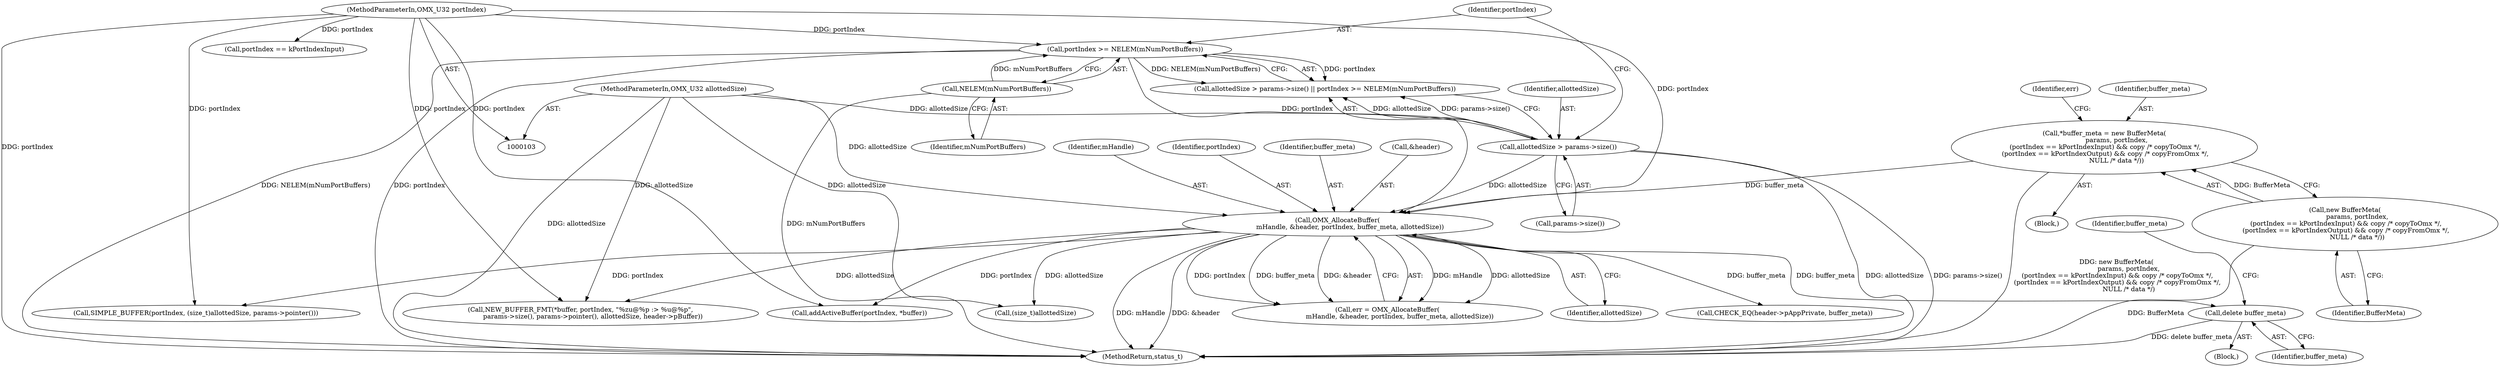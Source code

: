 digraph "0_Android_640b04121d7cd2cac90e2f7c82b97fce05f074a5@pointer" {
"1000173" [label="(Call,delete buffer_meta)"];
"1000152" [label="(Call,OMX_AllocateBuffer(\n            mHandle, &header, portIndex, buffer_meta, allottedSize))"];
"1000128" [label="(Call,portIndex >= NELEM(mNumPortBuffers))"];
"1000104" [label="(MethodParameterIn,OMX_U32 portIndex)"];
"1000130" [label="(Call,NELEM(mNumPortBuffers))"];
"1000144" [label="(Call,*buffer_meta = new BufferMeta(\n            params, portIndex,\n (portIndex == kPortIndexInput) && copy /* copyToOmx */,\n (portIndex == kPortIndexOutput) && copy /* copyFromOmx */,\n            NULL /* data */))"];
"1000146" [label="(Call,new BufferMeta(\n            params, portIndex,\n (portIndex == kPortIndexInput) && copy /* copyToOmx */,\n (portIndex == kPortIndexOutput) && copy /* copyFromOmx */,\n            NULL /* data */))"];
"1000125" [label="(Call,allottedSize > params->size())"];
"1000107" [label="(MethodParameterIn,OMX_U32 allottedSize)"];
"1000150" [label="(Call,err = OMX_AllocateBuffer(\n            mHandle, &header, portIndex, buffer_meta, allottedSize))"];
"1000234" [label="(MethodReturn,status_t)"];
"1000124" [label="(Call,allottedSize > params->size() || portIndex >= NELEM(mNumPortBuffers))"];
"1000176" [label="(Identifier,buffer_meta)"];
"1000151" [label="(Identifier,err)"];
"1000126" [label="(Identifier,allottedSize)"];
"1000147" [label="(Identifier,BufferMeta)"];
"1000153" [label="(Identifier,mHandle)"];
"1000167" [label="(Call,SIMPLE_BUFFER(portIndex, (size_t)allottedSize, params->pointer()))"];
"1000146" [label="(Call,new BufferMeta(\n            params, portIndex,\n (portIndex == kPortIndexInput) && copy /* copyToOmx */,\n (portIndex == kPortIndexOutput) && copy /* copyFromOmx */,\n            NULL /* data */))"];
"1000156" [label="(Identifier,portIndex)"];
"1000129" [label="(Identifier,portIndex)"];
"1000213" [label="(Call,portIndex == kPortIndexInput)"];
"1000152" [label="(Call,OMX_AllocateBuffer(\n            mHandle, &header, portIndex, buffer_meta, allottedSize))"];
"1000127" [label="(Call,params->size())"];
"1000157" [label="(Identifier,buffer_meta)"];
"1000125" [label="(Call,allottedSize > params->size())"];
"1000107" [label="(MethodParameterIn,OMX_U32 allottedSize)"];
"1000163" [label="(Block,)"];
"1000174" [label="(Identifier,buffer_meta)"];
"1000131" [label="(Identifier,mNumPortBuffers)"];
"1000104" [label="(MethodParameterIn,OMX_U32 portIndex)"];
"1000221" [label="(Call,NEW_BUFFER_FMT(*buffer, portIndex, \"%zu@%p :> %u@%p\",\n            params->size(), params->pointer(), allottedSize, header->pBuffer))"];
"1000128" [label="(Call,portIndex >= NELEM(mNumPortBuffers))"];
"1000173" [label="(Call,delete buffer_meta)"];
"1000158" [label="(Identifier,allottedSize)"];
"1000169" [label="(Call,(size_t)allottedSize)"];
"1000154" [label="(Call,&header)"];
"1000108" [label="(Block,)"];
"1000145" [label="(Identifier,buffer_meta)"];
"1000203" [label="(Call,addActiveBuffer(portIndex, *buffer))"];
"1000185" [label="(Call,CHECK_EQ(header->pAppPrivate, buffer_meta))"];
"1000144" [label="(Call,*buffer_meta = new BufferMeta(\n            params, portIndex,\n (portIndex == kPortIndexInput) && copy /* copyToOmx */,\n (portIndex == kPortIndexOutput) && copy /* copyFromOmx */,\n            NULL /* data */))"];
"1000130" [label="(Call,NELEM(mNumPortBuffers))"];
"1000173" -> "1000163"  [label="AST: "];
"1000173" -> "1000174"  [label="CFG: "];
"1000174" -> "1000173"  [label="AST: "];
"1000176" -> "1000173"  [label="CFG: "];
"1000173" -> "1000234"  [label="DDG: delete buffer_meta"];
"1000152" -> "1000173"  [label="DDG: buffer_meta"];
"1000152" -> "1000150"  [label="AST: "];
"1000152" -> "1000158"  [label="CFG: "];
"1000153" -> "1000152"  [label="AST: "];
"1000154" -> "1000152"  [label="AST: "];
"1000156" -> "1000152"  [label="AST: "];
"1000157" -> "1000152"  [label="AST: "];
"1000158" -> "1000152"  [label="AST: "];
"1000150" -> "1000152"  [label="CFG: "];
"1000152" -> "1000234"  [label="DDG: mHandle"];
"1000152" -> "1000234"  [label="DDG: &header"];
"1000152" -> "1000150"  [label="DDG: mHandle"];
"1000152" -> "1000150"  [label="DDG: allottedSize"];
"1000152" -> "1000150"  [label="DDG: portIndex"];
"1000152" -> "1000150"  [label="DDG: buffer_meta"];
"1000152" -> "1000150"  [label="DDG: &header"];
"1000128" -> "1000152"  [label="DDG: portIndex"];
"1000104" -> "1000152"  [label="DDG: portIndex"];
"1000144" -> "1000152"  [label="DDG: buffer_meta"];
"1000125" -> "1000152"  [label="DDG: allottedSize"];
"1000107" -> "1000152"  [label="DDG: allottedSize"];
"1000152" -> "1000167"  [label="DDG: portIndex"];
"1000152" -> "1000169"  [label="DDG: allottedSize"];
"1000152" -> "1000185"  [label="DDG: buffer_meta"];
"1000152" -> "1000203"  [label="DDG: portIndex"];
"1000152" -> "1000221"  [label="DDG: allottedSize"];
"1000128" -> "1000124"  [label="AST: "];
"1000128" -> "1000130"  [label="CFG: "];
"1000129" -> "1000128"  [label="AST: "];
"1000130" -> "1000128"  [label="AST: "];
"1000124" -> "1000128"  [label="CFG: "];
"1000128" -> "1000234"  [label="DDG: NELEM(mNumPortBuffers)"];
"1000128" -> "1000234"  [label="DDG: portIndex"];
"1000128" -> "1000124"  [label="DDG: portIndex"];
"1000128" -> "1000124"  [label="DDG: NELEM(mNumPortBuffers)"];
"1000104" -> "1000128"  [label="DDG: portIndex"];
"1000130" -> "1000128"  [label="DDG: mNumPortBuffers"];
"1000104" -> "1000103"  [label="AST: "];
"1000104" -> "1000234"  [label="DDG: portIndex"];
"1000104" -> "1000167"  [label="DDG: portIndex"];
"1000104" -> "1000203"  [label="DDG: portIndex"];
"1000104" -> "1000213"  [label="DDG: portIndex"];
"1000104" -> "1000221"  [label="DDG: portIndex"];
"1000130" -> "1000131"  [label="CFG: "];
"1000131" -> "1000130"  [label="AST: "];
"1000130" -> "1000234"  [label="DDG: mNumPortBuffers"];
"1000144" -> "1000108"  [label="AST: "];
"1000144" -> "1000146"  [label="CFG: "];
"1000145" -> "1000144"  [label="AST: "];
"1000146" -> "1000144"  [label="AST: "];
"1000151" -> "1000144"  [label="CFG: "];
"1000144" -> "1000234"  [label="DDG: new BufferMeta(\n            params, portIndex,\n (portIndex == kPortIndexInput) && copy /* copyToOmx */,\n (portIndex == kPortIndexOutput) && copy /* copyFromOmx */,\n            NULL /* data */)"];
"1000146" -> "1000144"  [label="DDG: BufferMeta"];
"1000146" -> "1000147"  [label="CFG: "];
"1000147" -> "1000146"  [label="AST: "];
"1000146" -> "1000234"  [label="DDG: BufferMeta"];
"1000125" -> "1000124"  [label="AST: "];
"1000125" -> "1000127"  [label="CFG: "];
"1000126" -> "1000125"  [label="AST: "];
"1000127" -> "1000125"  [label="AST: "];
"1000129" -> "1000125"  [label="CFG: "];
"1000124" -> "1000125"  [label="CFG: "];
"1000125" -> "1000234"  [label="DDG: allottedSize"];
"1000125" -> "1000234"  [label="DDG: params->size()"];
"1000125" -> "1000124"  [label="DDG: allottedSize"];
"1000125" -> "1000124"  [label="DDG: params->size()"];
"1000107" -> "1000125"  [label="DDG: allottedSize"];
"1000107" -> "1000103"  [label="AST: "];
"1000107" -> "1000234"  [label="DDG: allottedSize"];
"1000107" -> "1000169"  [label="DDG: allottedSize"];
"1000107" -> "1000221"  [label="DDG: allottedSize"];
}
